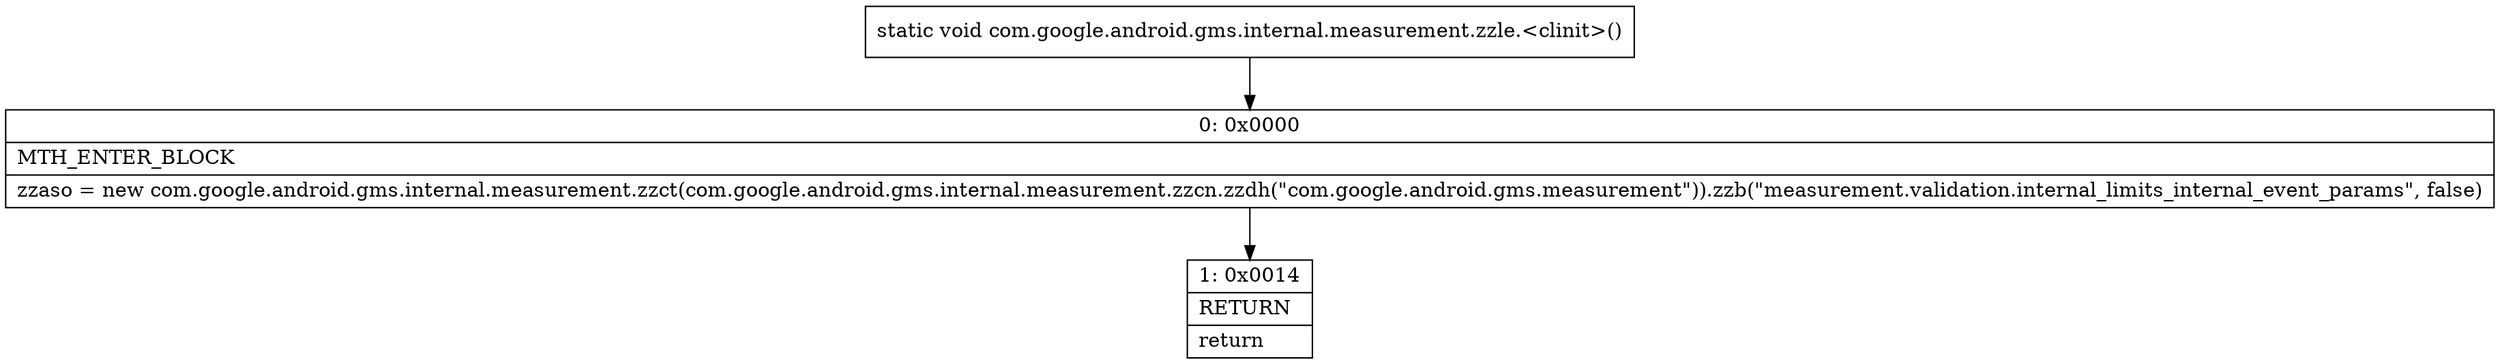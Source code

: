 digraph "CFG forcom.google.android.gms.internal.measurement.zzle.\<clinit\>()V" {
Node_0 [shape=record,label="{0\:\ 0x0000|MTH_ENTER_BLOCK\l|zzaso = new com.google.android.gms.internal.measurement.zzct(com.google.android.gms.internal.measurement.zzcn.zzdh(\"com.google.android.gms.measurement\")).zzb(\"measurement.validation.internal_limits_internal_event_params\", false)\l}"];
Node_1 [shape=record,label="{1\:\ 0x0014|RETURN\l|return\l}"];
MethodNode[shape=record,label="{static void com.google.android.gms.internal.measurement.zzle.\<clinit\>() }"];
MethodNode -> Node_0;
Node_0 -> Node_1;
}

